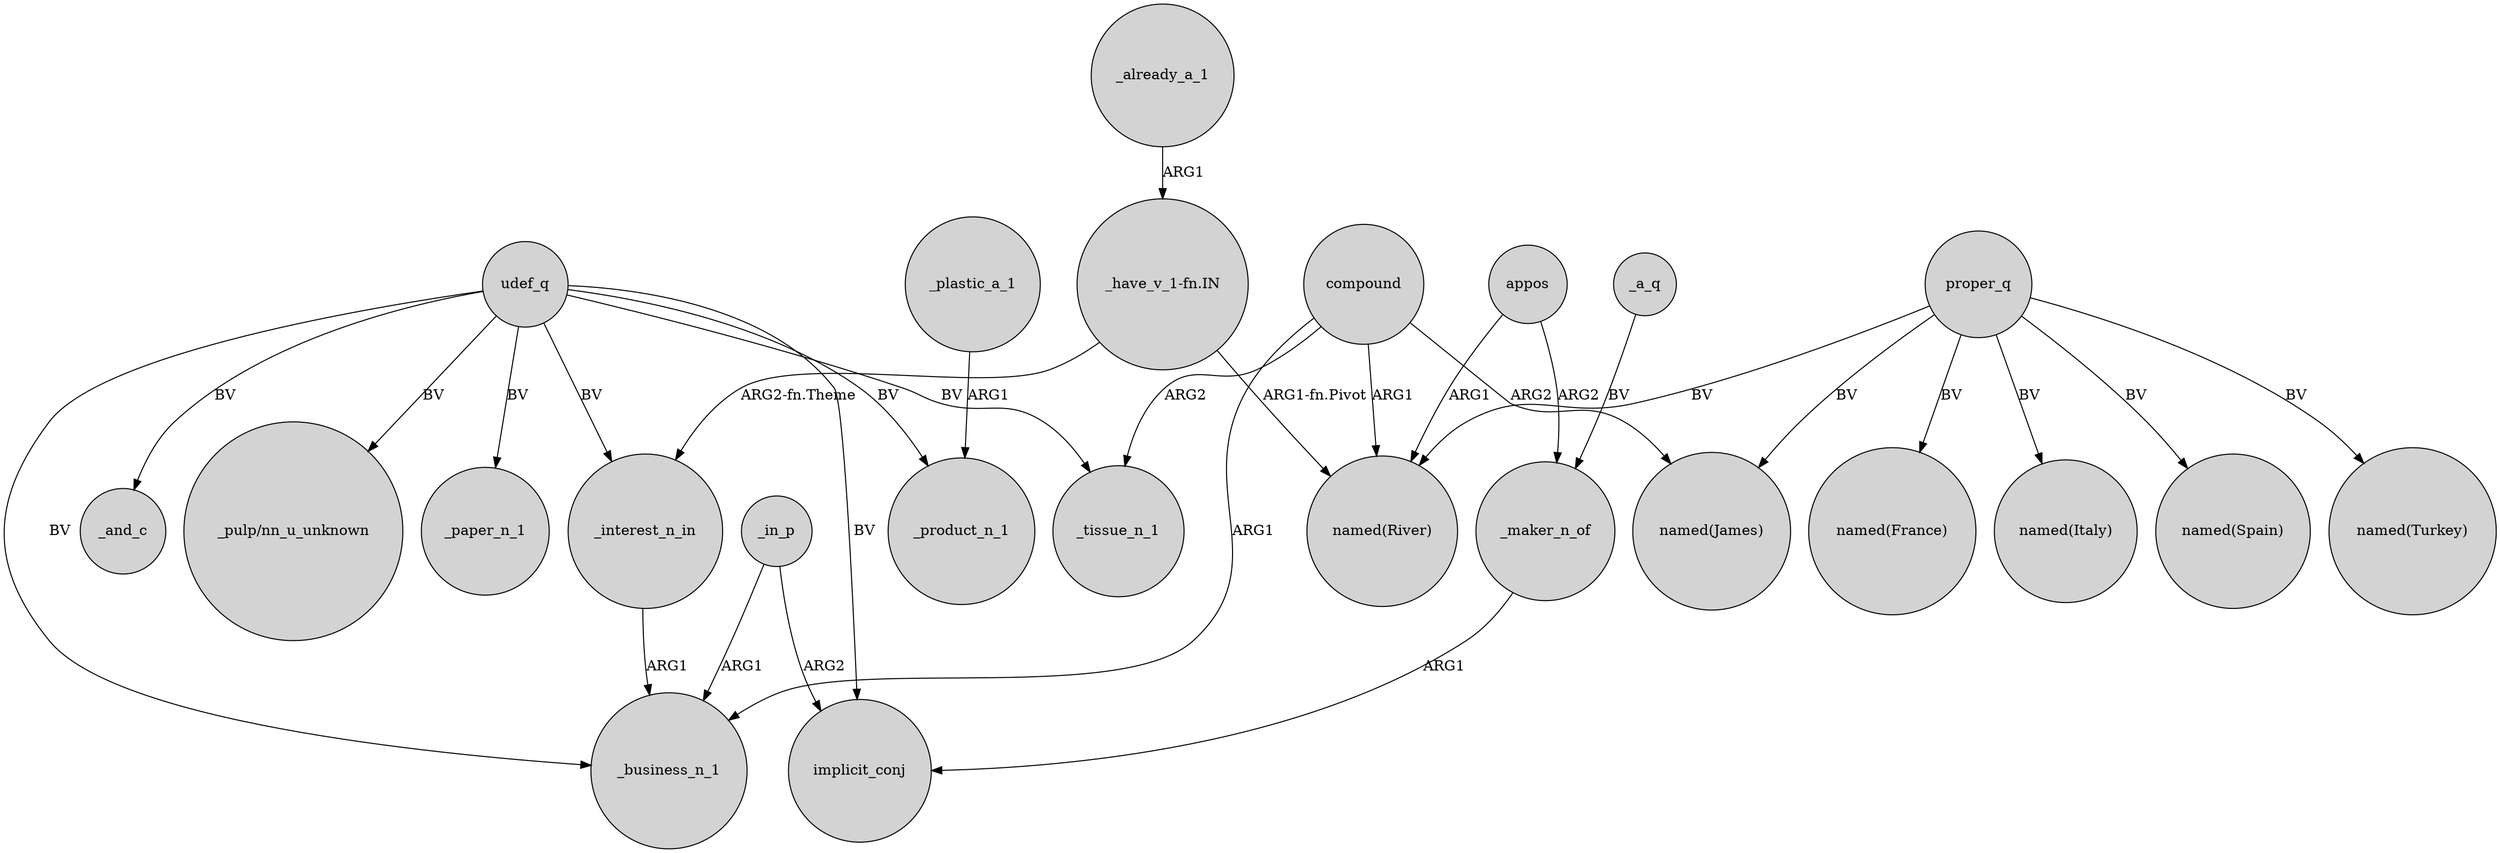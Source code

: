 digraph {
	node [shape=circle style=filled]
	udef_q -> "_pulp/nn_u_unknown" [label=BV]
	_in_p -> _business_n_1 [label=ARG1]
	_maker_n_of -> implicit_conj [label=ARG1]
	compound -> "named(James)" [label=ARG2]
	proper_q -> "named(France)" [label=BV]
	compound -> "named(River)" [label=ARG1]
	"_have_v_1-fn.IN" -> "named(River)" [label="ARG1-fn.Pivot"]
	udef_q -> _interest_n_in [label=BV]
	udef_q -> implicit_conj [label=BV]
	udef_q -> _tissue_n_1 [label=BV]
	proper_q -> "named(Italy)" [label=BV]
	appos -> _maker_n_of [label=ARG2]
	_already_a_1 -> "_have_v_1-fn.IN" [label=ARG1]
	proper_q -> "named(River)" [label=BV]
	compound -> _business_n_1 [label=ARG1]
	_a_q -> _maker_n_of [label=BV]
	proper_q -> "named(James)" [label=BV]
	"_have_v_1-fn.IN" -> _interest_n_in [label="ARG2-fn.Theme"]
	compound -> _tissue_n_1 [label=ARG2]
	udef_q -> _paper_n_1 [label=BV]
	udef_q -> _product_n_1 [label=BV]
	_plastic_a_1 -> _product_n_1 [label=ARG1]
	udef_q -> _business_n_1 [label=BV]
	_in_p -> implicit_conj [label=ARG2]
	proper_q -> "named(Spain)" [label=BV]
	_interest_n_in -> _business_n_1 [label=ARG1]
	proper_q -> "named(Turkey)" [label=BV]
	udef_q -> _and_c [label=BV]
	appos -> "named(River)" [label=ARG1]
}
